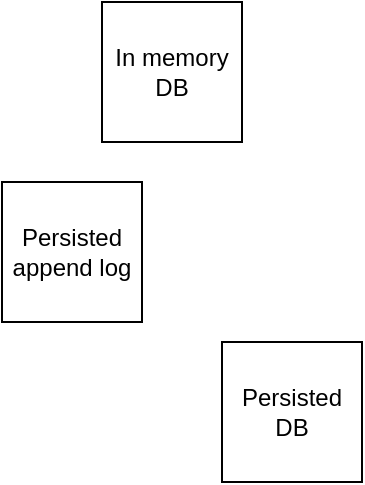 <mxfile version="13.10.0" type="github">
  <diagram id="2-eU7eX-f_0jOV25Edck" name="Page-1">
    <mxGraphModel dx="1212" dy="691" grid="1" gridSize="10" guides="1" tooltips="1" connect="1" arrows="1" fold="1" page="1" pageScale="1" pageWidth="850" pageHeight="1100" math="0" shadow="0">
      <root>
        <mxCell id="0" />
        <mxCell id="1" parent="0" />
        <mxCell id="vMrNVRmX08gafX2vzBnL-1" value="In memory DB" style="whiteSpace=wrap;html=1;aspect=fixed;" vertex="1" parent="1">
          <mxGeometry x="320" y="240" width="70" height="70" as="geometry" />
        </mxCell>
        <mxCell id="vMrNVRmX08gafX2vzBnL-2" value="Persisted DB" style="whiteSpace=wrap;html=1;aspect=fixed;" vertex="1" parent="1">
          <mxGeometry x="380" y="410" width="70" height="70" as="geometry" />
        </mxCell>
        <mxCell id="vMrNVRmX08gafX2vzBnL-3" value="Persisted append log" style="whiteSpace=wrap;html=1;aspect=fixed;" vertex="1" parent="1">
          <mxGeometry x="270" y="330" width="70" height="70" as="geometry" />
        </mxCell>
      </root>
    </mxGraphModel>
  </diagram>
</mxfile>
